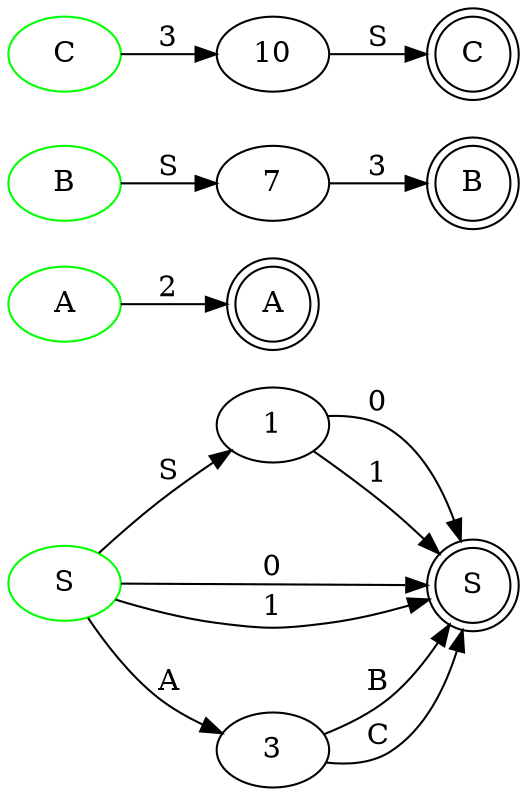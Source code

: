 digraph g
{
0;1;2;3;4;5;6;7;8;9;10;11;
rankdir = LR
0[label="S", color="green"]
4[label="A", color="green"]
6[label="B", color="green"]
9[label="C", color="green"]
2[label="S", shape="doublecircle"]
5[label="A", shape="doublecircle"]
8[label="B", shape="doublecircle"]
11[label="C", shape="doublecircle"]

0 -> 1[label = "S"]
1 -> 2[label = "0"]
0 -> 2[label = "0"]
0 -> 2[label = "1"]
1 -> 2[label = "1"]
0 -> 3[label = "A"]
3 -> 2[label = "B"]
3 -> 2[label = "C"]
4 -> 5[label = "2"]
6 -> 7[label = "S"]
7 -> 8[label = "3"]
9 -> 10[label = "3"]
10 -> 11[label = "S"]
}